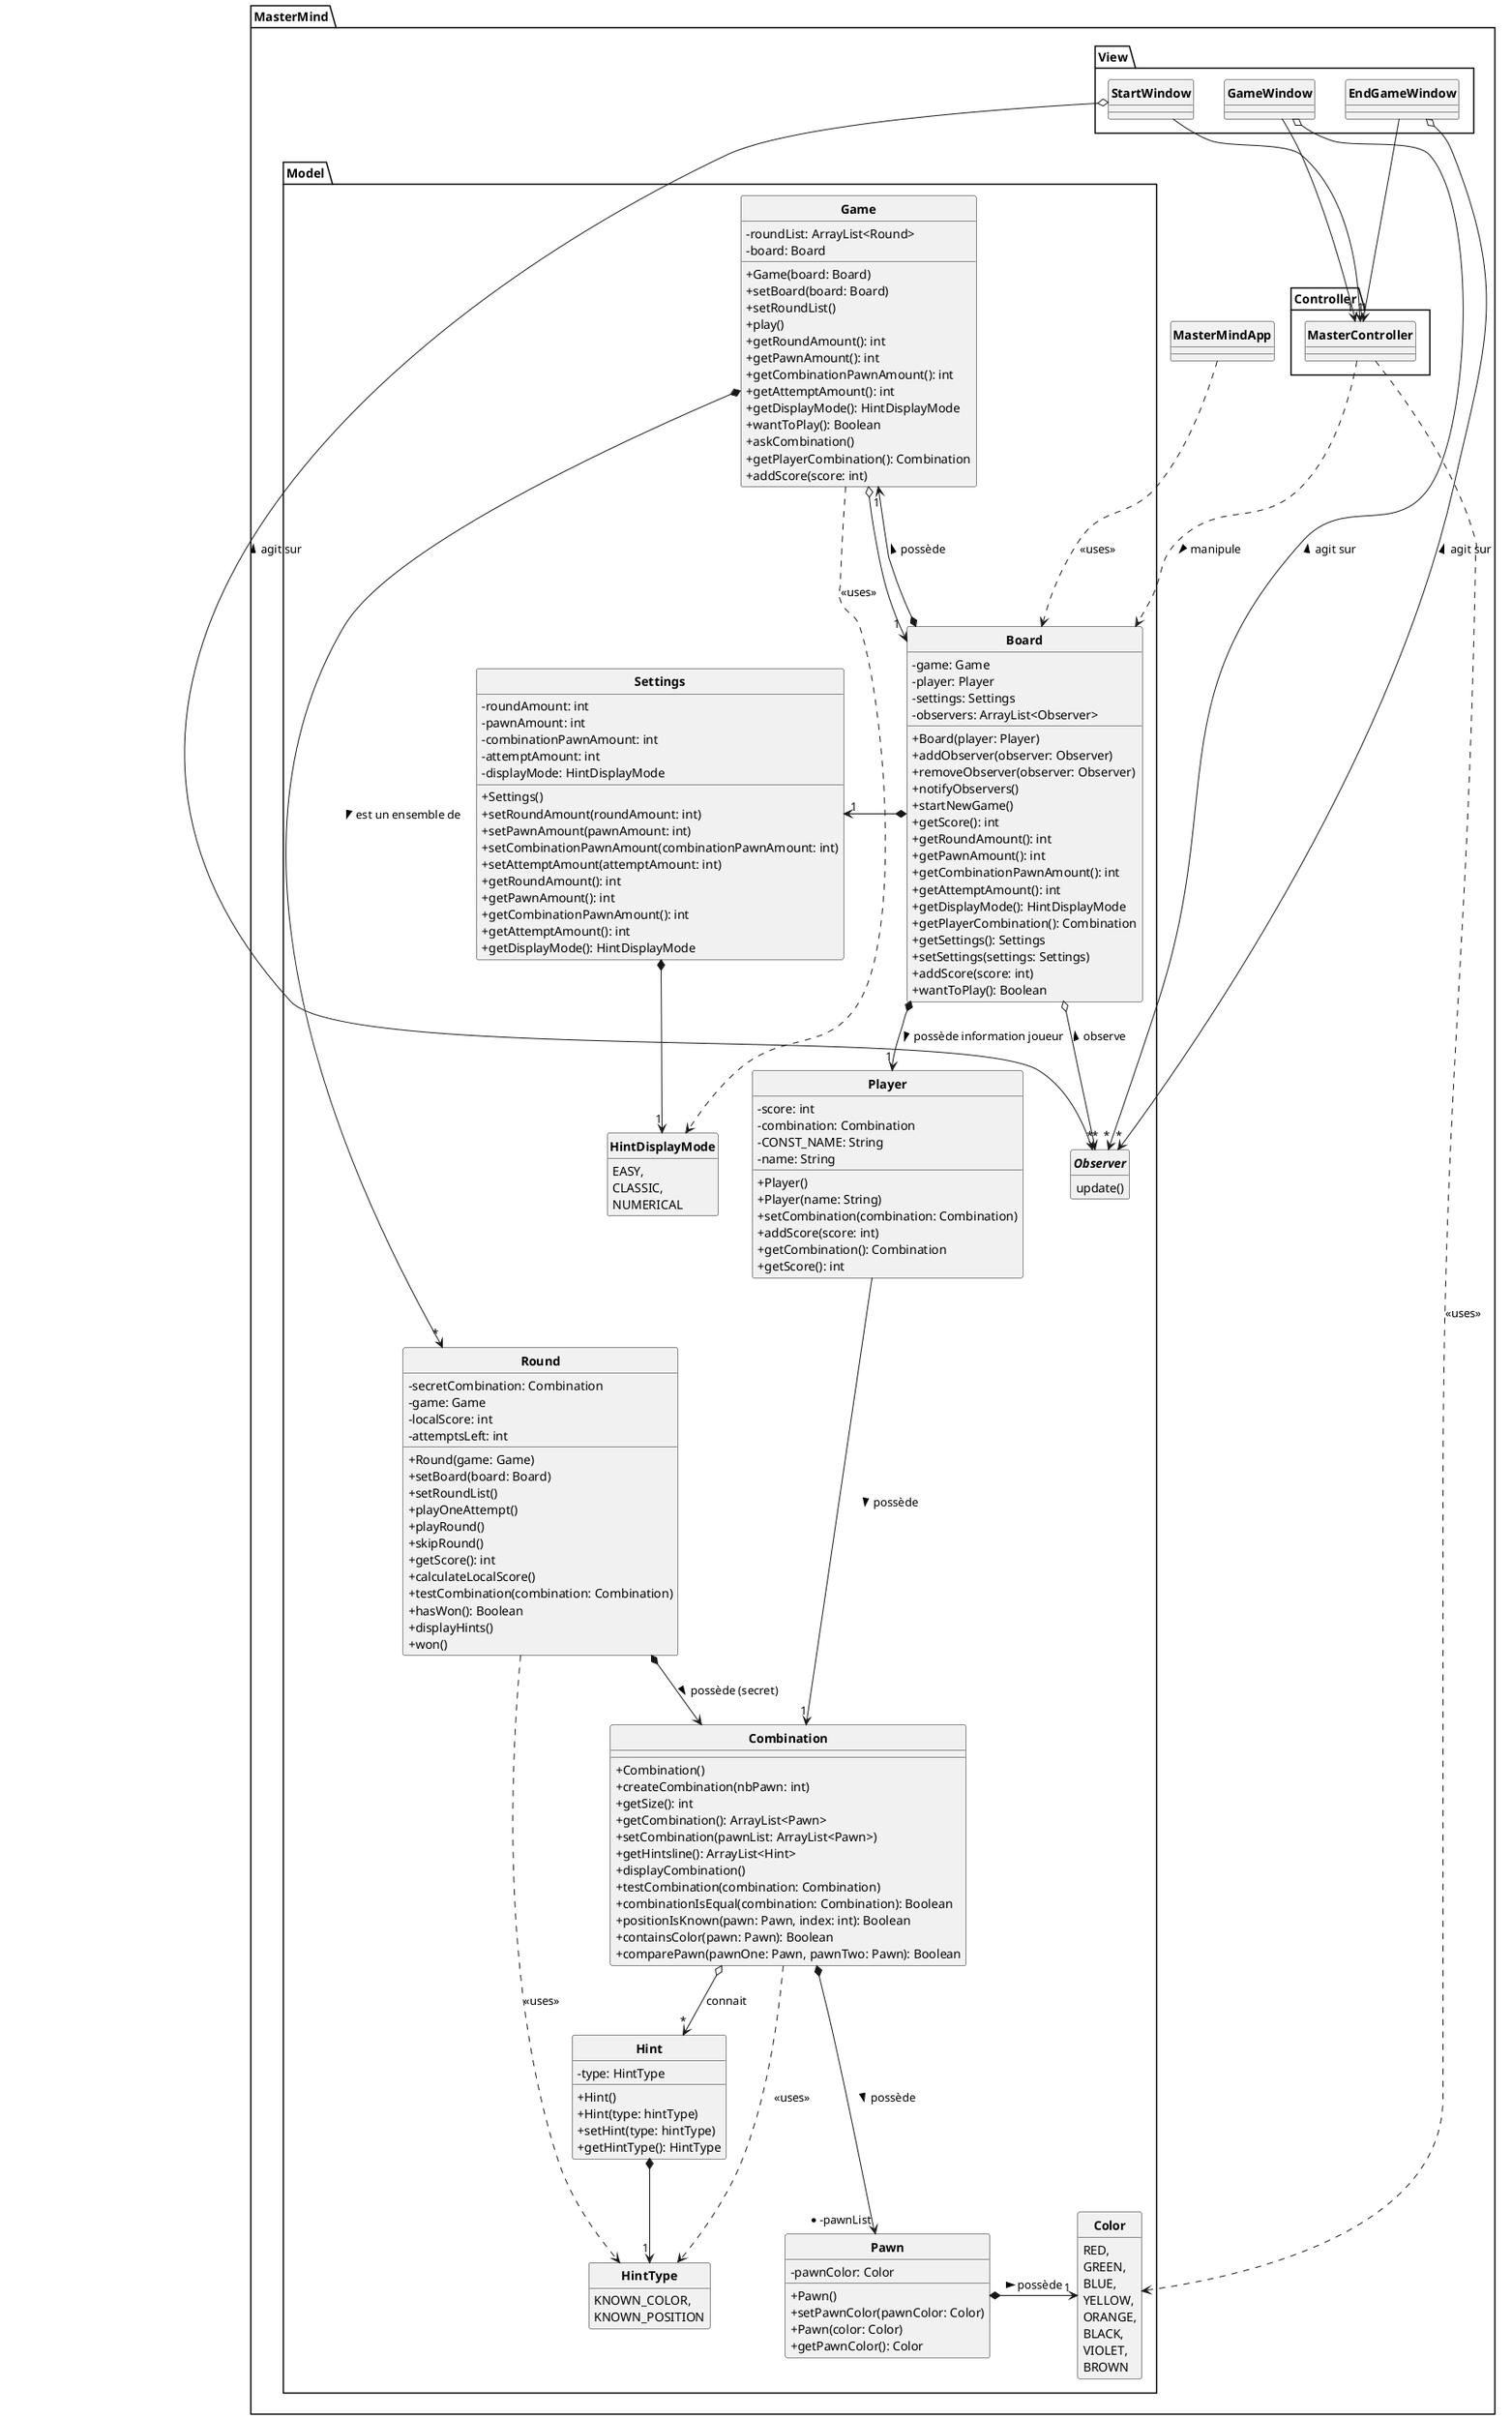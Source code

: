 @startuml
'https://plantuml.com/class-diagram
skinparam style strictuml
skinparam classAttributeIconSize 0
skinparam classFontStyle Bold
hide enum methods
hide interface attributes

package MasterMind{
    class MasterMindApp{
    }
        package Controller{
            class MasterController{
            }
        }
        package Model {
class Board {
    - game: Game
    - player: Player
    - settings: Settings
    - observers: ArrayList<Observer>

    + Board(player: Player)
    + addObserver(observer: Observer)
    + removeObserver(observer: Observer)
    + notifyObservers()
    + startNewGame()
    + getScore(): int
    + getRoundAmount(): int
    + getPawnAmount(): int
    + getCombinationPawnAmount(): int
    + getAttemptAmount(): int
    + getDisplayMode(): HintDisplayMode
    + getPlayerCombination(): Combination
    + getSettings(): Settings
    + setSettings(settings: Settings)
    + addScore(score: int)
    + wantToPlay(): Boolean
}

class Settings {
    - roundAmount: int
    - pawnAmount: int
    - combinationPawnAmount: int
    - attemptAmount: int
    - displayMode: HintDisplayMode

    + Settings()
    + setRoundAmount(roundAmount: int)
    + setPawnAmount(pawnAmount: int)
    + setCombinationPawnAmount(combinationPawnAmount: int)
    + setAttemptAmount(attemptAmount: int)
    + getRoundAmount(): int
    + getPawnAmount(): int
    + getCombinationPawnAmount(): int
    + getAttemptAmount(): int
    + getDisplayMode(): HintDisplayMode
}

class Game {
    - roundList: ArrayList<Round>
    - board: Board

    + Game(board: Board)
    + setBoard(board: Board)
    + setRoundList()
    + play()
    + getRoundAmount(): int
    + getPawnAmount(): int
    + getCombinationPawnAmount(): int
    + getAttemptAmount(): int
    + getDisplayMode(): HintDisplayMode
    + wantToPlay(): Boolean
    + askCombination()
    + getPlayerCombination(): Combination
    + addScore(score: int)
}

class Round {
    - secretCombination: Combination
    - game: Game
    - localScore: int
    - attemptsLeft: int

    + Round(game: Game)
    + setBoard(board: Board)
    + setRoundList()
    + playOneAttempt()
    + playRound()
    + skipRound()
    + getScore(): int
    + calculateLocalScore()
    + testCombination(combination: Combination)
    + hasWon(): Boolean
    + displayHints()
    + won()
}

class Player {
    - score: int
    - combination: Combination
    - CONST_NAME: String
    - name: String

    + Player()
    + Player(name: String)
    + setCombination(combination: Combination)
    + addScore(score: int)
    + getCombination(): Combination
    + getScore(): int
}

class Combination {

    + Combination()
    + createCombination(nbPawn: int)
    + getSize(): int
    + getCombination(): ArrayList<Pawn>
    + setCombination(pawnList: ArrayList<Pawn>)
    + getHintsline(): ArrayList<Hint>
    + displayCombination()
    + testCombination(combination: Combination)
    + combinationIsEqual(combination: Combination): Boolean
    + positionIsKnown(pawn: Pawn, index: int): Boolean
    + containsColor(pawn: Pawn): Boolean
    + comparePawn(pawnOne: Pawn, pawnTwo: Pawn): Boolean
}

class Hint {
    - type: HintType

    + Hint()
    + Hint(type: hintType)
    + setHint(type: hintType)
    + getHintType(): HintType
}
enum HintType {
    KNOWN_COLOR,
    KNOWN_POSITION
}
class Pawn {
    - pawnColor: Color
    + Pawn()
    + setPawnColor(pawnColor: Color)
    + Pawn(color: Color)
    + getPawnColor(): Color
}

enum Color {
    RED,
    GREEN,
    BLUE,
    YELLOW,
    ORANGE,
    BLACK,
    VIOLET,
    BROWN
}

enum HintDisplayMode {
    EASY,
    CLASSIC,
    NUMERICAL
}

interface Observer {
    update()
}
        }
        package View {
            class GameWindow {
            }
            class StartWindow{
            }
            class EndGameWindow{
            }
        }
}
'Base pas ouf mais c'est un début'
'####VUES####'
StartWindow  --> "1" MasterController
GameWindow--> "1" MasterController
EndGameWindow  --> "1" MasterController

GameWindow o--> "*"Observer : < agit sur
StartWindow o--> "*"Observer : < agit sur
EndGameWindow o--> "*"Observer : < agit sur
'####MODEL####'
Combination  *---> "* -pawnList" Pawn : > possède
Pawn  *-> "1"Color : > possède
Game  *--> "*"Round : > est un ensemble de
Board  o--> "*"Observer : < observe
Round *--> Combination : > possède (secret)
Board  *---> "1" Game : > possède
Board  *-> "1"Settings
Player---> "1" Combination : > possède
Settings  *--> "1"HintDisplayMode
Board  *--> "1"Player : > possède information joueur
Combination  o--> "*"Hint : connait
Hint  *--> "1" HintType
Combination ...> HintType : <<uses>>
Round ...> HintType : <<uses>>
MasterController ...> Color : <<uses>>
Game ...> HintDisplayMode : <<uses>>
Game  o--> "1" Board
'retirer les arg non primitif + ajout si privé dans agregats et compo'
'####CONTROLLER####'
MasterController ...> Board : > manipule
'####MAIN####'
MasterMindApp ...> Board : <<uses>>
@enduml